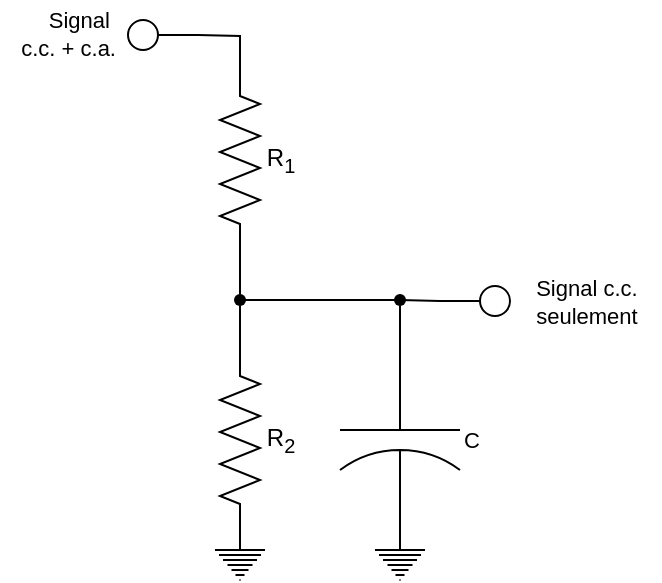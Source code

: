 <mxfile version="28.2.7">
  <diagram name="Page 1" id="Page-1">
    <mxGraphModel dx="938" dy="528" grid="1" gridSize="10" guides="1" tooltips="1" connect="1" arrows="1" fold="1" page="1" pageScale="1" pageWidth="827" pageHeight="1169" math="0" shadow="0">
      <root>
        <mxCell id="0" />
        <mxCell id="1" parent="0" />
        <mxCell id="a9_Bb0v_DisVU3E-8n7t-54" value="Signal&amp;nbsp;&lt;br&gt;c.c. + c.a." style="text;html=1;whiteSpace=wrap;strokeColor=none;fillColor=none;align=right;verticalAlign=middle;rounded=0;fontFamily=Helvetica;fontSize=11;fontColor=default;labelBackgroundColor=default;convertToSvg=1;" vertex="1" parent="1">
          <mxGeometry x="120" y="170" width="60" height="33" as="geometry" />
        </mxCell>
        <mxCell id="a9_Bb0v_DisVU3E-8n7t-55" value="Signal c.c.&amp;nbsp;&lt;br&gt;&lt;div align=&quot;left&quot;&gt;seulement&lt;/div&gt;" style="text;html=1;whiteSpace=wrap;strokeColor=none;fillColor=none;align=center;verticalAlign=middle;rounded=0;fontFamily=Helvetica;fontSize=11;fontColor=default;labelBackgroundColor=default;convertToSvg=1;" vertex="1" parent="1">
          <mxGeometry x="380" y="305.5" width="70" height="30" as="geometry" />
        </mxCell>
        <mxCell id="a9_Bb0v_DisVU3E-8n7t-36" value="" style="edgeStyle=orthogonalEdgeStyle;rounded=0;orthogonalLoop=1;jettySize=auto;html=1;endArrow=none;endFill=0;" edge="1" parent="1" source="a9_Bb0v_DisVU3E-8n7t-35">
          <mxGeometry relative="1" as="geometry">
            <mxPoint x="240" y="320" as="targetPoint" />
          </mxGeometry>
        </mxCell>
        <mxCell id="a9_Bb0v_DisVU3E-8n7t-34" value="R&lt;sub&gt;1&lt;/sub&gt;" style="pointerEvents=1;verticalLabelPosition=bottom;shadow=0;dashed=0;align=center;html=1;verticalAlign=middle;shape=mxgraph.electrical.resistors.resistor_2;rotation=90;convertToSvg=1;horizontal=0;" vertex="1" parent="1">
          <mxGeometry x="190" y="240" width="100" height="20" as="geometry" />
        </mxCell>
        <mxCell id="a9_Bb0v_DisVU3E-8n7t-37" value="" style="edgeStyle=orthogonalEdgeStyle;rounded=0;orthogonalLoop=1;jettySize=auto;html=1;endArrow=none;endFill=0;" edge="1" parent="1" source="a9_Bb0v_DisVU3E-8n7t-34" target="a9_Bb0v_DisVU3E-8n7t-35">
          <mxGeometry relative="1" as="geometry">
            <mxPoint x="240" y="300" as="sourcePoint" />
            <mxPoint x="240" y="320" as="targetPoint" />
          </mxGeometry>
        </mxCell>
        <mxCell id="a9_Bb0v_DisVU3E-8n7t-53" value="" style="edgeStyle=orthogonalEdgeStyle;shape=connector;rounded=0;orthogonalLoop=1;jettySize=auto;html=1;strokeColor=default;align=center;verticalAlign=middle;fontFamily=Helvetica;fontSize=11;fontColor=default;labelBackgroundColor=default;endArrow=none;endFill=0;" edge="1" parent="1" source="a9_Bb0v_DisVU3E-8n7t-35" target="a9_Bb0v_DisVU3E-8n7t-50">
          <mxGeometry relative="1" as="geometry" />
        </mxCell>
        <mxCell id="a9_Bb0v_DisVU3E-8n7t-35" value="" style="shape=waypoint;sketch=0;size=6;pointerEvents=1;points=[];fillColor=default;resizable=0;rotatable=0;perimeter=centerPerimeter;snapToPoint=1;verticalAlign=top;shadow=0;dashed=0;" vertex="1" parent="1">
          <mxGeometry x="230" y="310" width="20" height="20" as="geometry" />
        </mxCell>
        <mxCell id="a9_Bb0v_DisVU3E-8n7t-38" value="R&lt;sub&gt;2&lt;/sub&gt;" style="pointerEvents=1;verticalLabelPosition=bottom;shadow=0;dashed=0;align=center;html=1;verticalAlign=middle;shape=mxgraph.electrical.resistors.resistor_2;rotation=90;horizontal=0;convertToSvg=1;" vertex="1" parent="1">
          <mxGeometry x="190" y="380" width="100" height="20" as="geometry" />
        </mxCell>
        <mxCell id="a9_Bb0v_DisVU3E-8n7t-39" value="" style="edgeStyle=orthogonalEdgeStyle;rounded=0;orthogonalLoop=1;jettySize=auto;html=1;endArrow=none;endFill=0;" edge="1" parent="1">
          <mxGeometry relative="1" as="geometry">
            <mxPoint x="240" y="340" as="sourcePoint" />
            <mxPoint x="240" y="340" as="targetPoint" />
          </mxGeometry>
        </mxCell>
        <mxCell id="a9_Bb0v_DisVU3E-8n7t-40" value="" style="edgeStyle=orthogonalEdgeStyle;rounded=0;orthogonalLoop=1;jettySize=auto;html=1;endArrow=none;endFill=0;" edge="1" parent="1">
          <mxGeometry relative="1" as="geometry">
            <mxPoint x="240" y="320" as="sourcePoint" />
            <mxPoint x="240" y="340" as="targetPoint" />
          </mxGeometry>
        </mxCell>
        <mxCell id="a9_Bb0v_DisVU3E-8n7t-41" value="" style="pointerEvents=1;verticalLabelPosition=bottom;shadow=0;dashed=0;align=center;html=1;verticalAlign=top;shape=mxgraph.electrical.signal_sources.protective_earth;fontFamily=Helvetica;fontSize=11;fontColor=default;labelBackgroundColor=default;" vertex="1" parent="1">
          <mxGeometry x="227.5" y="440" width="25" height="20" as="geometry" />
        </mxCell>
        <mxCell id="a9_Bb0v_DisVU3E-8n7t-52" style="edgeStyle=orthogonalEdgeStyle;shape=connector;rounded=0;orthogonalLoop=1;jettySize=auto;html=1;exitX=0;exitY=0.5;exitDx=0;exitDy=0;exitPerimeter=0;strokeColor=default;align=center;verticalAlign=middle;fontFamily=Helvetica;fontSize=11;fontColor=default;labelBackgroundColor=default;endArrow=none;endFill=0;" edge="1" parent="1" source="a9_Bb0v_DisVU3E-8n7t-42" target="a9_Bb0v_DisVU3E-8n7t-50">
          <mxGeometry relative="1" as="geometry" />
        </mxCell>
        <mxCell id="a9_Bb0v_DisVU3E-8n7t-42" value="C" style="pointerEvents=1;verticalLabelPosition=bottom;shadow=0;dashed=0;align=left;html=1;verticalAlign=middle;shape=mxgraph.electrical.capacitors.capacitor_2;fontFamily=Helvetica;fontSize=11;fontColor=default;labelBackgroundColor=default;rotation=90;horizontal=0;convertToSvg=1;" vertex="1" parent="1">
          <mxGeometry x="270" y="360" width="100" height="60" as="geometry" />
        </mxCell>
        <mxCell id="a9_Bb0v_DisVU3E-8n7t-44" value="" style="pointerEvents=1;verticalLabelPosition=bottom;shadow=0;dashed=0;align=center;html=1;verticalAlign=top;shape=mxgraph.electrical.signal_sources.protective_earth;fontFamily=Helvetica;fontSize=11;fontColor=default;labelBackgroundColor=default;" vertex="1" parent="1">
          <mxGeometry x="307.5" y="440" width="25" height="20" as="geometry" />
        </mxCell>
        <mxCell id="a9_Bb0v_DisVU3E-8n7t-45" value="" style="verticalLabelPosition=bottom;shadow=0;dashed=0;align=center;html=1;verticalAlign=top;strokeWidth=1;shape=ellipse;perimeter=ellipsePerimeter;fontFamily=Helvetica;fontSize=11;fontColor=default;labelBackgroundColor=default;" vertex="1" parent="1">
          <mxGeometry x="184" y="180" width="15" height="15" as="geometry" />
        </mxCell>
        <mxCell id="a9_Bb0v_DisVU3E-8n7t-46" style="edgeStyle=orthogonalEdgeStyle;shape=connector;rounded=0;orthogonalLoop=1;jettySize=auto;html=1;exitX=1;exitY=0.5;exitDx=0;exitDy=0;entryX=0;entryY=0.5;entryDx=0;entryDy=0;entryPerimeter=0;strokeColor=default;align=center;verticalAlign=middle;fontFamily=Helvetica;fontSize=11;fontColor=default;labelBackgroundColor=default;endArrow=none;endFill=0;" edge="1" parent="1" source="a9_Bb0v_DisVU3E-8n7t-45" target="a9_Bb0v_DisVU3E-8n7t-34">
          <mxGeometry relative="1" as="geometry">
            <Array as="points">
              <mxPoint x="219" y="188" />
              <mxPoint x="240" y="188" />
            </Array>
          </mxGeometry>
        </mxCell>
        <mxCell id="a9_Bb0v_DisVU3E-8n7t-51" value="" style="edgeStyle=orthogonalEdgeStyle;shape=connector;rounded=0;orthogonalLoop=1;jettySize=auto;html=1;strokeColor=default;align=center;verticalAlign=middle;fontFamily=Helvetica;fontSize=11;fontColor=default;labelBackgroundColor=default;endArrow=none;endFill=0;" edge="1" parent="1" source="a9_Bb0v_DisVU3E-8n7t-47" target="a9_Bb0v_DisVU3E-8n7t-50">
          <mxGeometry relative="1" as="geometry" />
        </mxCell>
        <mxCell id="a9_Bb0v_DisVU3E-8n7t-47" value="" style="verticalLabelPosition=bottom;shadow=0;dashed=0;align=center;html=1;verticalAlign=top;strokeWidth=1;shape=ellipse;perimeter=ellipsePerimeter;fontFamily=Helvetica;fontSize=11;fontColor=default;labelBackgroundColor=default;" vertex="1" parent="1">
          <mxGeometry x="360" y="313" width="15" height="15" as="geometry" />
        </mxCell>
        <mxCell id="a9_Bb0v_DisVU3E-8n7t-50" value="" style="shape=waypoint;sketch=0;fillStyle=solid;size=6;pointerEvents=1;points=[];fillColor=none;resizable=0;rotatable=0;perimeter=centerPerimeter;snapToPoint=1;fontFamily=Helvetica;fontSize=11;fontColor=default;labelBackgroundColor=default;" vertex="1" parent="1">
          <mxGeometry x="310" y="310" width="20" height="20" as="geometry" />
        </mxCell>
      </root>
    </mxGraphModel>
  </diagram>
</mxfile>
